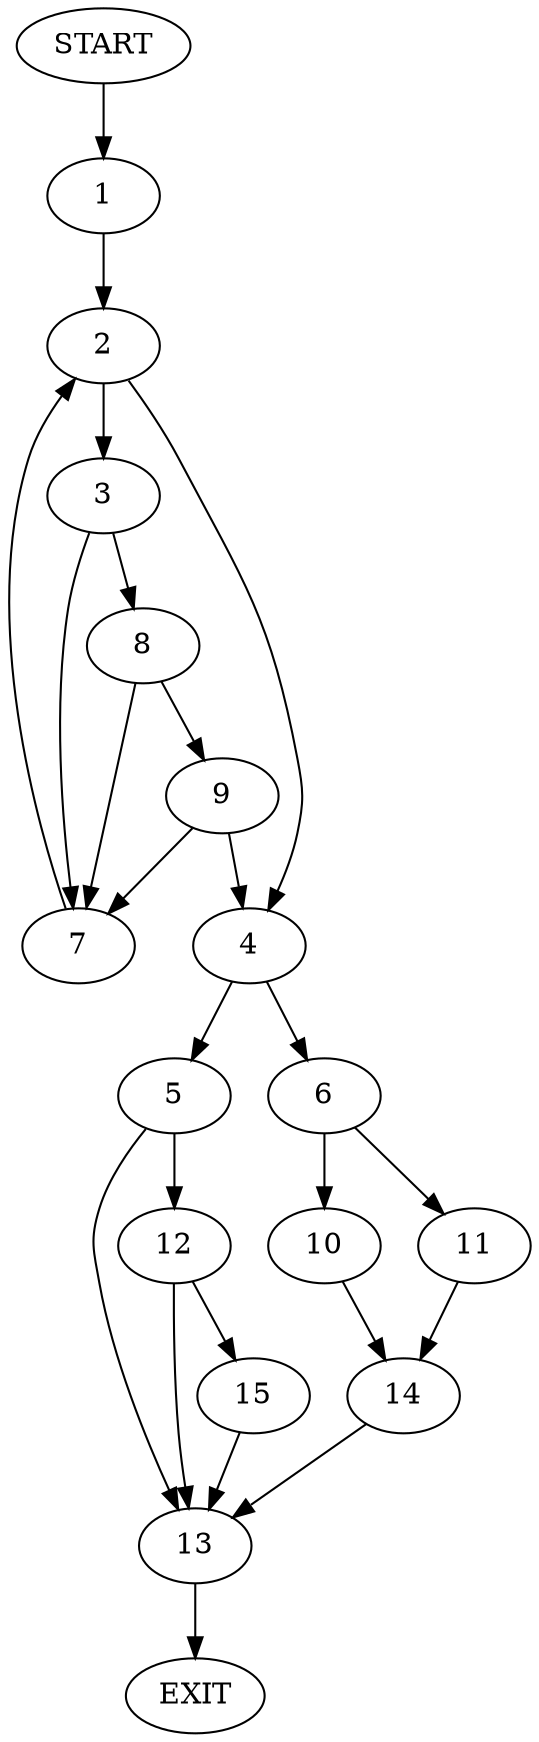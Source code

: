 digraph {
0 [label="START"]
16 [label="EXIT"]
0 -> 1
1 -> 2
2 -> 3
2 -> 4
4 -> 5
4 -> 6
3 -> 7
3 -> 8
7 -> 2
8 -> 7
8 -> 9
9 -> 4
9 -> 7
6 -> 10
6 -> 11
5 -> 12
5 -> 13
10 -> 14
11 -> 14
14 -> 13
13 -> 16
12 -> 15
12 -> 13
15 -> 13
}
